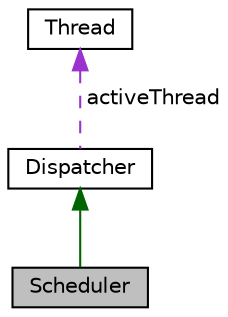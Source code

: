 digraph G
{
  bgcolor="transparent";
  edge [fontname="Helvetica",fontsize="10",labelfontname="Helvetica",labelfontsize="10"];
  node [fontname="Helvetica",fontsize="10",shape=record];
  Node1 [label="Scheduler",height=0.2,width=0.4,color="black", fillcolor="grey75", style="filled" fontcolor="black"];
  Node2 -> Node1 [dir="back",color="darkgreen",fontsize="10",style="solid",fontname="Helvetica"];
  Node2 [label="Dispatcher",height=0.2,width=0.4,color="black",URL="$classDispatcher.html",tooltip="Managing currently active threads."];
  Node3 -> Node2 [dir="back",color="darkorchid3",fontsize="10",style="dashed",label=" activeThread" ,fontname="Helvetica"];
  Node3 [label="Thread",height=0.2,width=0.4,color="black",URL="$classThread.html",tooltip="Basic multitasking entity."];
}
